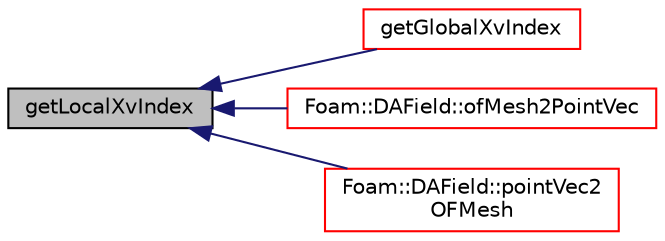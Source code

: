 digraph "getLocalXvIndex"
{
  bgcolor="transparent";
  edge [fontname="Helvetica",fontsize="10",labelfontname="Helvetica",labelfontsize="10"];
  node [fontname="Helvetica",fontsize="10",shape=record];
  rankdir="LR";
  Node126 [label="getLocalXvIndex",height=0.2,width=0.4,color="black", fillcolor="grey75", style="filled", fontcolor="black"];
  Node126 -> Node127 [dir="back",color="midnightblue",fontsize="10",style="solid",fontname="Helvetica"];
  Node127 [label="getGlobalXvIndex",height=0.2,width=0.4,color="red",URL="$classFoam_1_1DAIndex.html#ac9bf3fd02c9cf18a391d088fa6dee4f8",tooltip="get global Xv index for a given point index and coordinate component (x, y, or z) ..."];
  Node126 -> Node130 [dir="back",color="midnightblue",fontsize="10",style="solid",fontname="Helvetica"];
  Node130 [label="Foam::DAField::ofMesh2PointVec",height=0.2,width=0.4,color="red",URL="$classFoam_1_1DAField.html#af220727751be888d7b23368cafb2a56a",tooltip="assign the point vector based on the points in fvMesh of OpenFOAM "];
  Node126 -> Node132 [dir="back",color="midnightblue",fontsize="10",style="solid",fontname="Helvetica"];
  Node132 [label="Foam::DAField::pointVec2\lOFMesh",height=0.2,width=0.4,color="red",URL="$classFoam_1_1DAField.html#ad11a8b27d61a02a20034c2dedfaa3843",tooltip="assign the points in fvMesh of OpenFOAM based on the point vector "];
}
